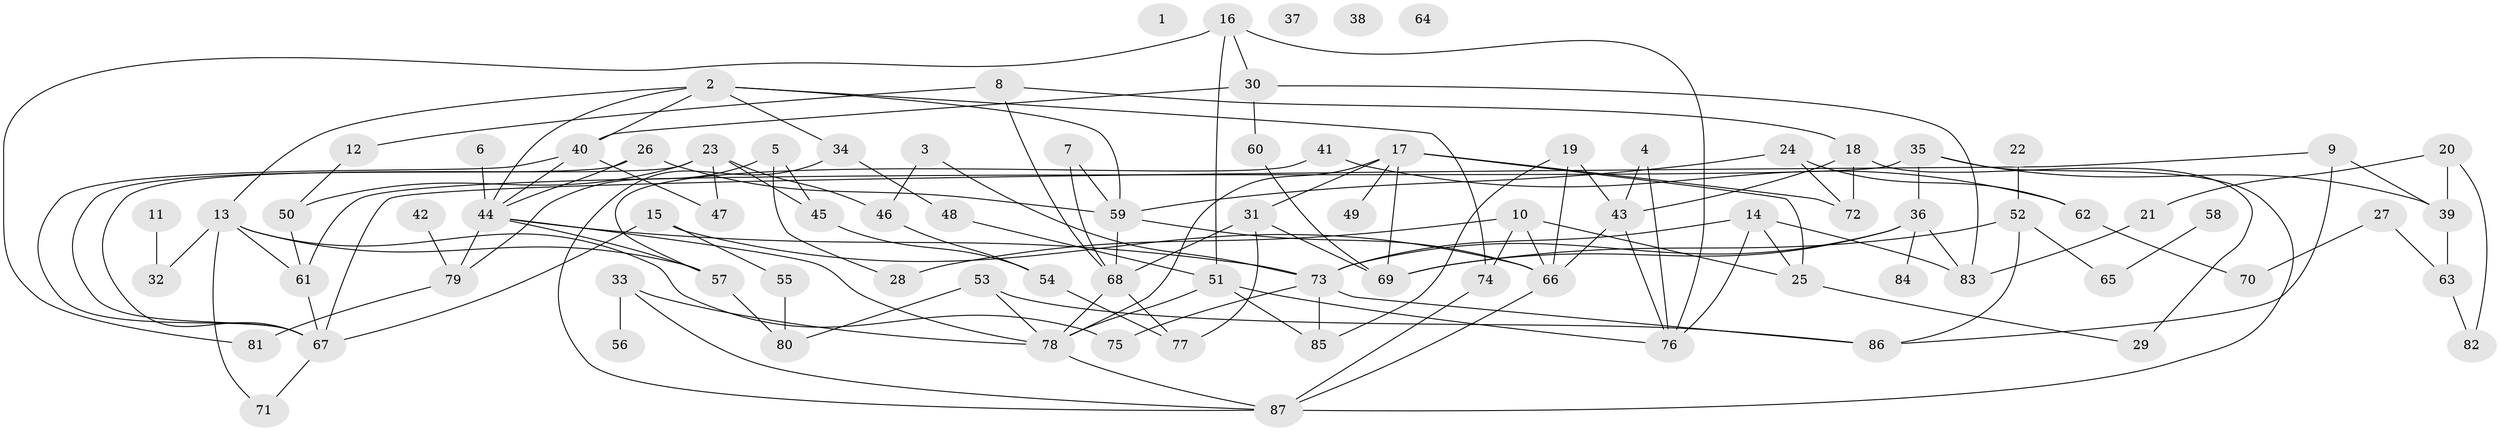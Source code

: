 // coarse degree distribution, {0: 0.06666666666666667, 18: 0.016666666666666666, 8: 0.03333333333333333, 5: 0.11666666666666667, 6: 0.05, 1: 0.13333333333333333, 12: 0.016666666666666666, 9: 0.016666666666666666, 3: 0.25, 2: 0.21666666666666667, 4: 0.06666666666666667, 7: 0.016666666666666666}
// Generated by graph-tools (version 1.1) at 2025/16/03/04/25 18:16:46]
// undirected, 87 vertices, 140 edges
graph export_dot {
graph [start="1"]
  node [color=gray90,style=filled];
  1;
  2;
  3;
  4;
  5;
  6;
  7;
  8;
  9;
  10;
  11;
  12;
  13;
  14;
  15;
  16;
  17;
  18;
  19;
  20;
  21;
  22;
  23;
  24;
  25;
  26;
  27;
  28;
  29;
  30;
  31;
  32;
  33;
  34;
  35;
  36;
  37;
  38;
  39;
  40;
  41;
  42;
  43;
  44;
  45;
  46;
  47;
  48;
  49;
  50;
  51;
  52;
  53;
  54;
  55;
  56;
  57;
  58;
  59;
  60;
  61;
  62;
  63;
  64;
  65;
  66;
  67;
  68;
  69;
  70;
  71;
  72;
  73;
  74;
  75;
  76;
  77;
  78;
  79;
  80;
  81;
  82;
  83;
  84;
  85;
  86;
  87;
  2 -- 13;
  2 -- 34;
  2 -- 40;
  2 -- 44;
  2 -- 59;
  2 -- 74;
  3 -- 46;
  3 -- 73;
  4 -- 43;
  4 -- 76;
  5 -- 28;
  5 -- 45;
  5 -- 79;
  6 -- 44;
  7 -- 59;
  7 -- 68;
  8 -- 12;
  8 -- 18;
  8 -- 68;
  9 -- 39;
  9 -- 67;
  9 -- 86;
  10 -- 25;
  10 -- 28;
  10 -- 66;
  10 -- 74;
  11 -- 32;
  12 -- 50;
  13 -- 32;
  13 -- 57;
  13 -- 61;
  13 -- 71;
  13 -- 75;
  14 -- 25;
  14 -- 73;
  14 -- 76;
  14 -- 83;
  15 -- 55;
  15 -- 66;
  15 -- 67;
  16 -- 30;
  16 -- 51;
  16 -- 76;
  16 -- 81;
  17 -- 25;
  17 -- 31;
  17 -- 49;
  17 -- 69;
  17 -- 72;
  17 -- 78;
  18 -- 29;
  18 -- 43;
  18 -- 72;
  19 -- 43;
  19 -- 66;
  19 -- 85;
  20 -- 21;
  20 -- 39;
  20 -- 82;
  21 -- 83;
  22 -- 52;
  23 -- 45;
  23 -- 46;
  23 -- 47;
  23 -- 50;
  23 -- 67;
  24 -- 59;
  24 -- 62;
  24 -- 72;
  25 -- 29;
  26 -- 44;
  26 -- 59;
  26 -- 67;
  27 -- 63;
  27 -- 70;
  30 -- 40;
  30 -- 60;
  30 -- 83;
  31 -- 68;
  31 -- 69;
  31 -- 77;
  33 -- 56;
  33 -- 78;
  33 -- 87;
  34 -- 48;
  34 -- 87;
  35 -- 36;
  35 -- 39;
  35 -- 61;
  35 -- 87;
  36 -- 69;
  36 -- 73;
  36 -- 83;
  36 -- 84;
  39 -- 63;
  40 -- 44;
  40 -- 47;
  40 -- 67;
  41 -- 57;
  41 -- 62;
  42 -- 79;
  43 -- 66;
  43 -- 76;
  44 -- 57;
  44 -- 73;
  44 -- 78;
  44 -- 79;
  45 -- 54;
  46 -- 54;
  48 -- 51;
  50 -- 61;
  51 -- 76;
  51 -- 78;
  51 -- 85;
  52 -- 65;
  52 -- 69;
  52 -- 86;
  53 -- 78;
  53 -- 80;
  53 -- 86;
  54 -- 77;
  55 -- 80;
  57 -- 80;
  58 -- 65;
  59 -- 66;
  59 -- 68;
  60 -- 69;
  61 -- 67;
  62 -- 70;
  63 -- 82;
  66 -- 87;
  67 -- 71;
  68 -- 77;
  68 -- 78;
  73 -- 75;
  73 -- 85;
  73 -- 86;
  74 -- 87;
  78 -- 87;
  79 -- 81;
}
